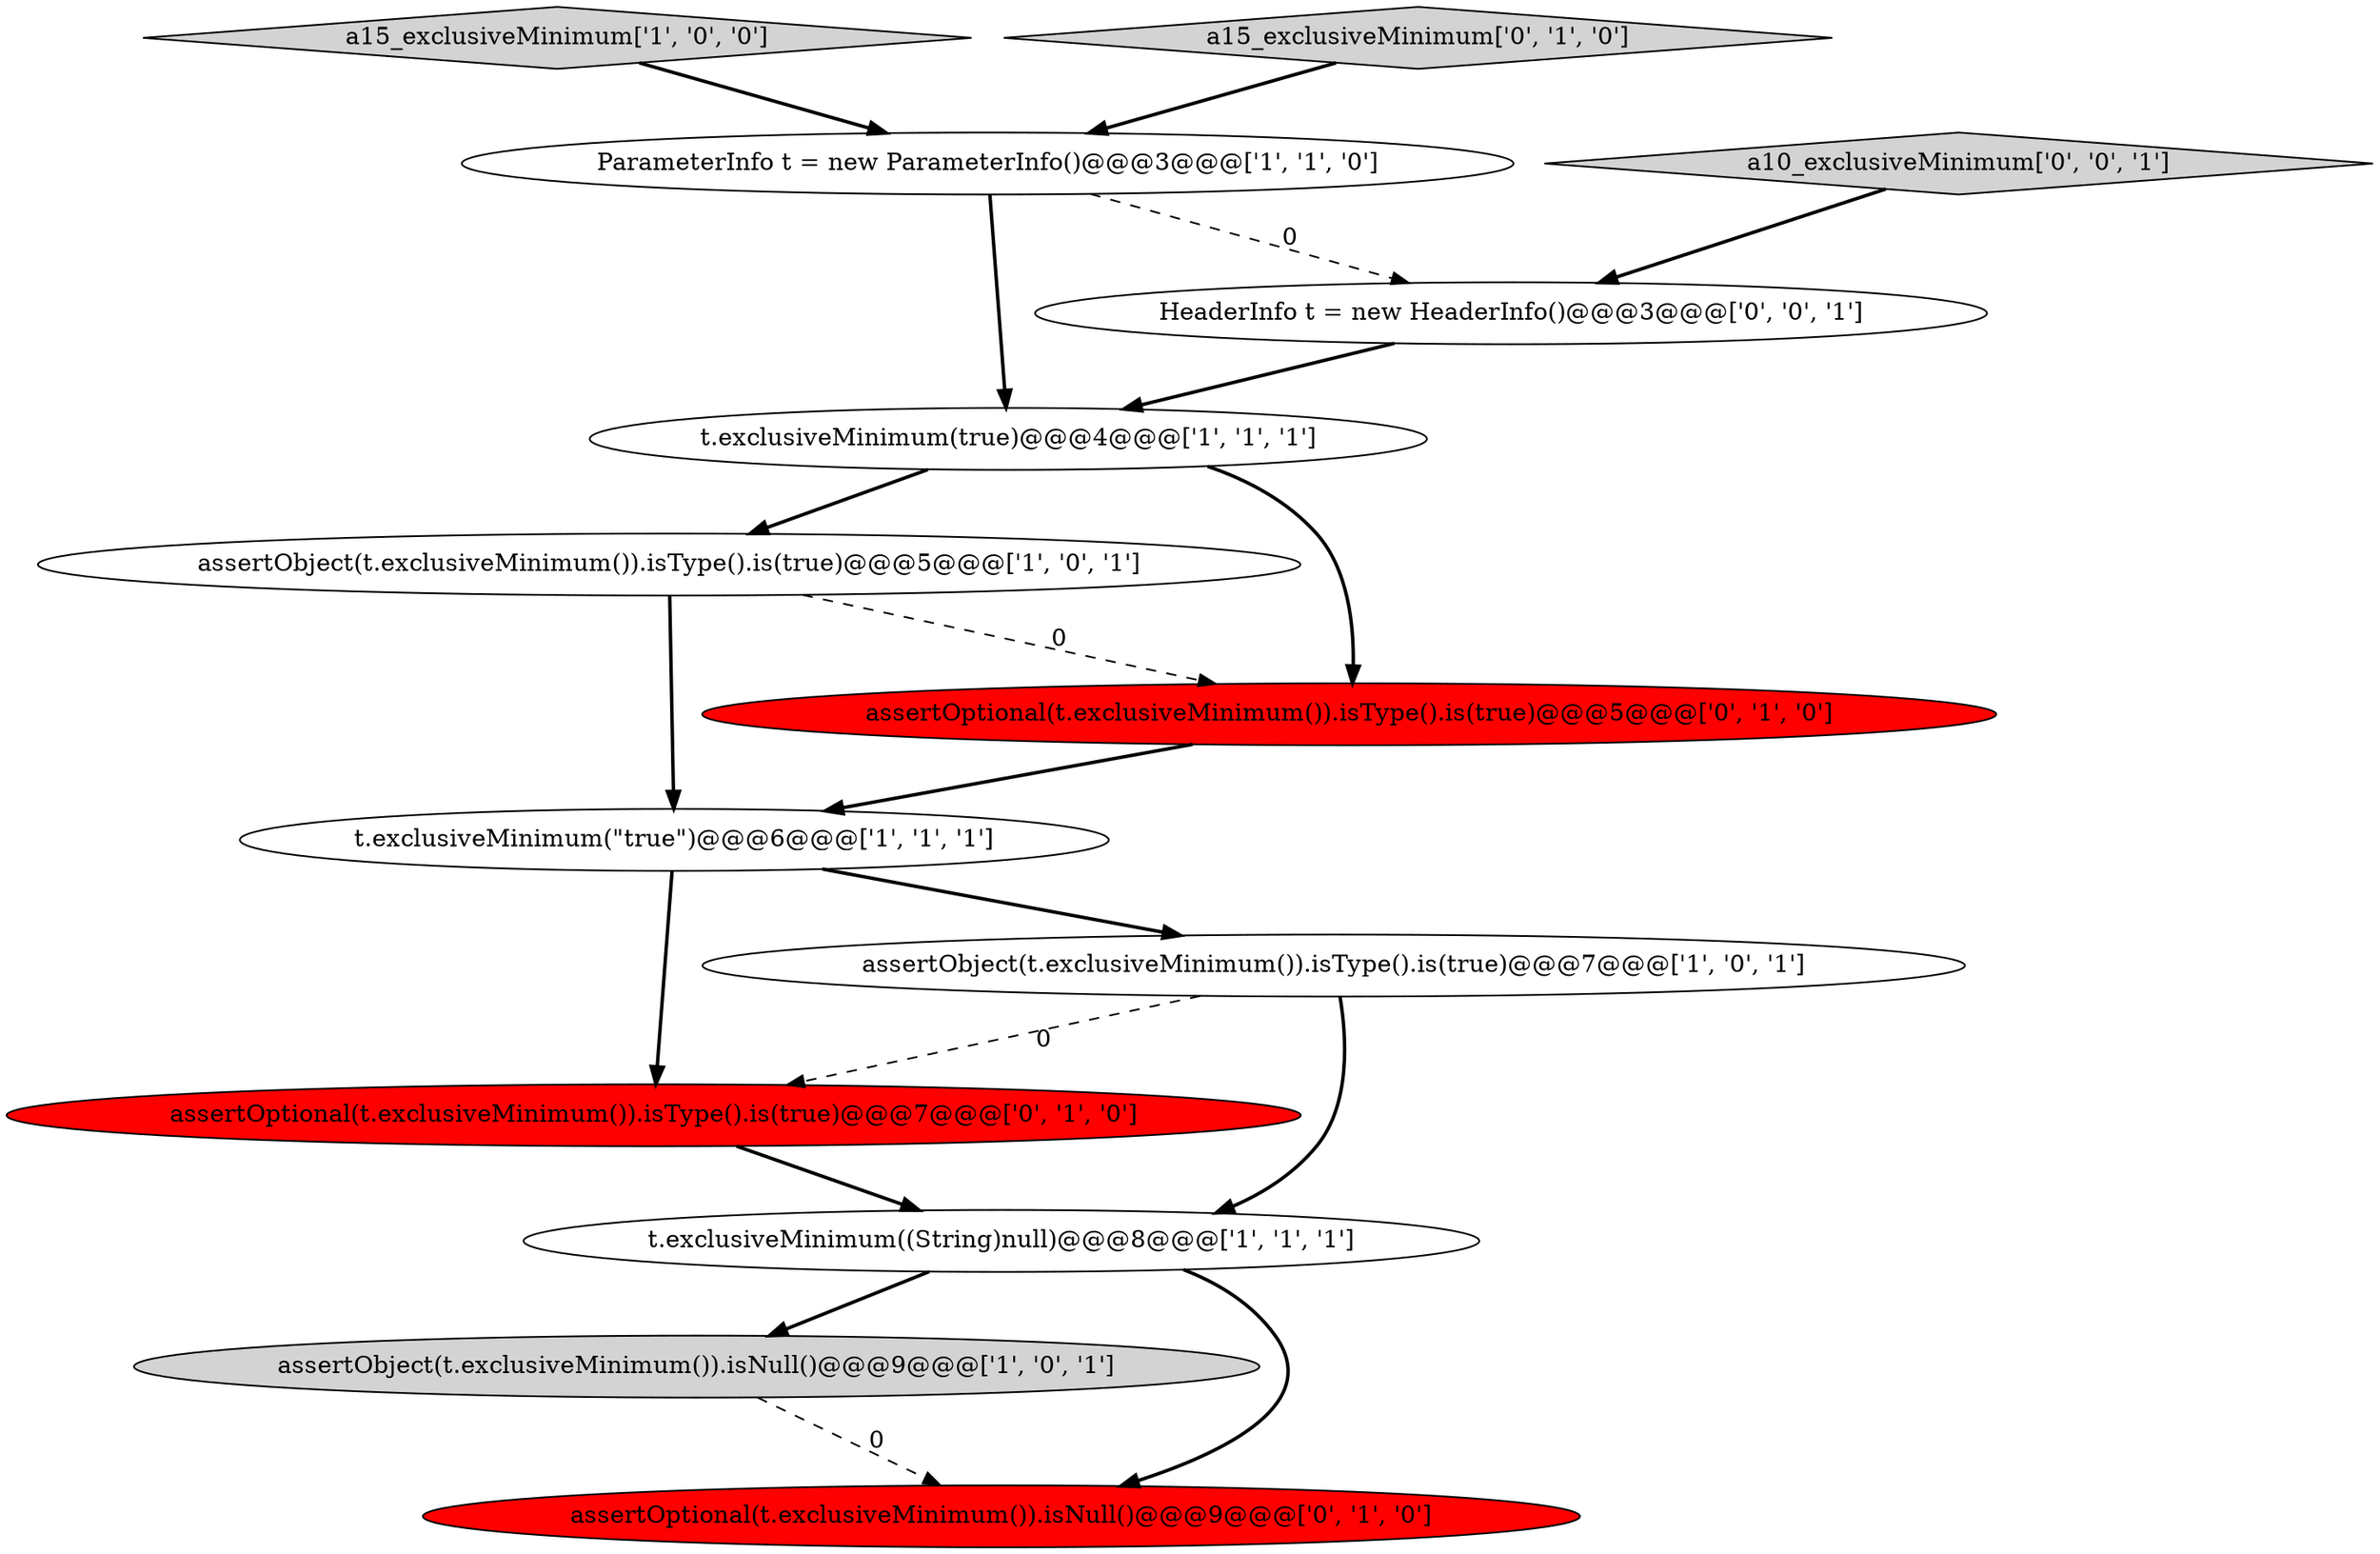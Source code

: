 digraph {
4 [style = filled, label = "a15_exclusiveMinimum['1', '0', '0']", fillcolor = lightgray, shape = diamond image = "AAA0AAABBB1BBB"];
2 [style = filled, label = "assertObject(t.exclusiveMinimum()).isNull()@@@9@@@['1', '0', '1']", fillcolor = lightgray, shape = ellipse image = "AAA0AAABBB1BBB"];
0 [style = filled, label = "ParameterInfo t = new ParameterInfo()@@@3@@@['1', '1', '0']", fillcolor = white, shape = ellipse image = "AAA0AAABBB1BBB"];
9 [style = filled, label = "assertOptional(t.exclusiveMinimum()).isType().is(true)@@@7@@@['0', '1', '0']", fillcolor = red, shape = ellipse image = "AAA1AAABBB2BBB"];
5 [style = filled, label = "assertObject(t.exclusiveMinimum()).isType().is(true)@@@5@@@['1', '0', '1']", fillcolor = white, shape = ellipse image = "AAA0AAABBB1BBB"];
1 [style = filled, label = "t.exclusiveMinimum((String)null)@@@8@@@['1', '1', '1']", fillcolor = white, shape = ellipse image = "AAA0AAABBB1BBB"];
6 [style = filled, label = "assertObject(t.exclusiveMinimum()).isType().is(true)@@@7@@@['1', '0', '1']", fillcolor = white, shape = ellipse image = "AAA0AAABBB1BBB"];
7 [style = filled, label = "t.exclusiveMinimum(\"true\")@@@6@@@['1', '1', '1']", fillcolor = white, shape = ellipse image = "AAA0AAABBB1BBB"];
3 [style = filled, label = "t.exclusiveMinimum(true)@@@4@@@['1', '1', '1']", fillcolor = white, shape = ellipse image = "AAA0AAABBB1BBB"];
10 [style = filled, label = "assertOptional(t.exclusiveMinimum()).isType().is(true)@@@5@@@['0', '1', '0']", fillcolor = red, shape = ellipse image = "AAA1AAABBB2BBB"];
11 [style = filled, label = "a15_exclusiveMinimum['0', '1', '0']", fillcolor = lightgray, shape = diamond image = "AAA0AAABBB2BBB"];
8 [style = filled, label = "assertOptional(t.exclusiveMinimum()).isNull()@@@9@@@['0', '1', '0']", fillcolor = red, shape = ellipse image = "AAA1AAABBB2BBB"];
12 [style = filled, label = "a10_exclusiveMinimum['0', '0', '1']", fillcolor = lightgray, shape = diamond image = "AAA0AAABBB3BBB"];
13 [style = filled, label = "HeaderInfo t = new HeaderInfo()@@@3@@@['0', '0', '1']", fillcolor = white, shape = ellipse image = "AAA0AAABBB3BBB"];
0->3 [style = bold, label=""];
7->9 [style = bold, label=""];
5->7 [style = bold, label=""];
6->1 [style = bold, label=""];
3->10 [style = bold, label=""];
12->13 [style = bold, label=""];
3->5 [style = bold, label=""];
1->2 [style = bold, label=""];
11->0 [style = bold, label=""];
1->8 [style = bold, label=""];
9->1 [style = bold, label=""];
13->3 [style = bold, label=""];
5->10 [style = dashed, label="0"];
2->8 [style = dashed, label="0"];
10->7 [style = bold, label=""];
0->13 [style = dashed, label="0"];
7->6 [style = bold, label=""];
4->0 [style = bold, label=""];
6->9 [style = dashed, label="0"];
}

